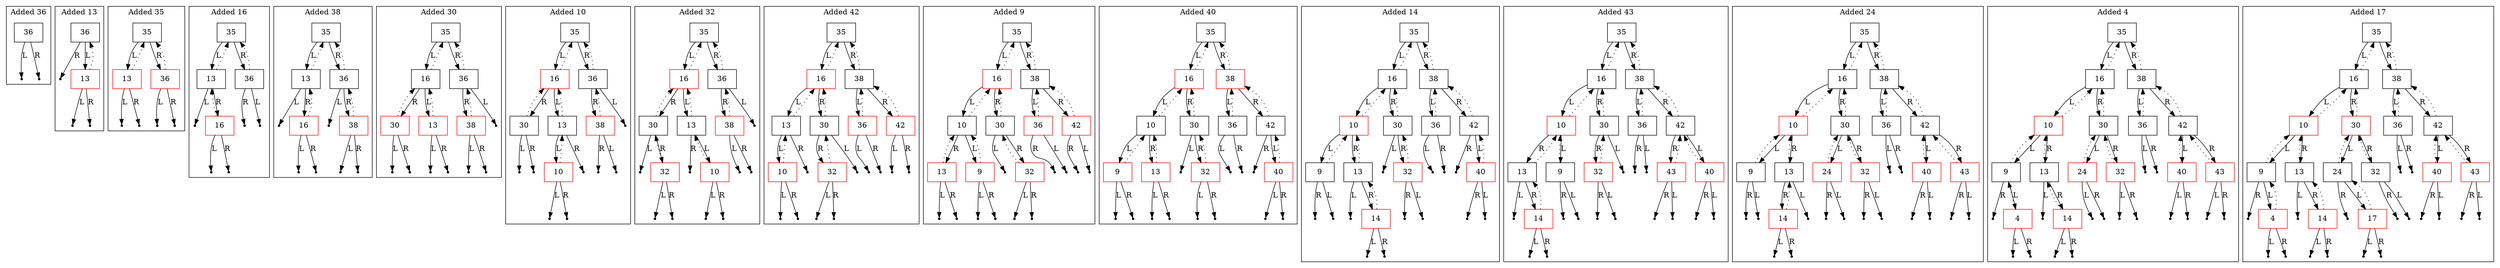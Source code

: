 digraph {
subgraph "cluster_Added 36_count_1"{
label ="Added 36";
"cluster_Added 36_count_1_data_36"[shape=record color=black label="{36}"];
"cluster_Added 36_count_1_data_36_leftNull" [label=Null shape=point color=black];
"cluster_Added 36_count_1_data_36_rightNull" [label=Null shape=point color=black];

"cluster_Added 36_count_1_data_36" -> "cluster_Added 36_count_1_data_36_leftNull"[label=L];
"cluster_Added 36_count_1_data_36" -> "cluster_Added 36_count_1_data_36_rightNull"[label=R];

}
subgraph "cluster_Added 13_count_2"{
label ="Added 13";
"cluster_Added 13_count_2_data_36"[shape=record color=black label="{36}"];
"cluster_Added 13_count_2_data_36_rightNull" [label=Null shape=point color=black];
"cluster_Added 13_count_2_data_13"[shape=record color=red label="{13}"];
"cluster_Added 13_count_2_data_13_leftNull" [label=Null shape=point color=black];
"cluster_Added 13_count_2_data_13_rightNull" [label=Null shape=point color=black];

"cluster_Added 13_count_2_data_36" -> "cluster_Added 13_count_2_data_13"[label=L];
"cluster_Added 13_count_2_data_36" -> "cluster_Added 13_count_2_data_36_rightNull"[label=R];
"cluster_Added 13_count_2_data_13" -> "cluster_Added 13_count_2_data_36"[style=dotted];
"cluster_Added 13_count_2_data_13" -> "cluster_Added 13_count_2_data_13_leftNull"[label=L];
"cluster_Added 13_count_2_data_13" -> "cluster_Added 13_count_2_data_13_rightNull"[label=R];

}
subgraph "cluster_Added 35_count_3"{
label ="Added 35";
"cluster_Added 35_count_3_data_35"[shape=record color=black label="{35}"];
"cluster_Added 35_count_3_data_13"[shape=record color=red label="{13}"];
"cluster_Added 35_count_3_data_13_leftNull" [label=Null shape=point color=black];
"cluster_Added 35_count_3_data_13_rightNull" [label=Null shape=point color=black];
"cluster_Added 35_count_3_data_36"[shape=record color=red label="{36}"];
"cluster_Added 35_count_3_data_36_leftNull" [label=Null shape=point color=black];
"cluster_Added 35_count_3_data_36_rightNull" [label=Null shape=point color=black];

"cluster_Added 35_count_3_data_35" -> "cluster_Added 35_count_3_data_13"[label=L];
"cluster_Added 35_count_3_data_35" -> "cluster_Added 35_count_3_data_36"[label=R];
"cluster_Added 35_count_3_data_13" -> "cluster_Added 35_count_3_data_35"[style=dotted];
"cluster_Added 35_count_3_data_13" -> "cluster_Added 35_count_3_data_13_leftNull"[label=L];
"cluster_Added 35_count_3_data_13" -> "cluster_Added 35_count_3_data_13_rightNull"[label=R];
"cluster_Added 35_count_3_data_36" -> "cluster_Added 35_count_3_data_35"[style=dotted];
"cluster_Added 35_count_3_data_36" -> "cluster_Added 35_count_3_data_36_leftNull"[label=L];
"cluster_Added 35_count_3_data_36" -> "cluster_Added 35_count_3_data_36_rightNull"[label=R];

}
subgraph "cluster_Added 16_count_4"{
label ="Added 16";
"cluster_Added 16_count_4_data_35"[shape=record color=black label="{35}"];
"cluster_Added 16_count_4_data_13"[shape=record color=black label="{13}"];
"cluster_Added 16_count_4_data_13_leftNull" [label=Null shape=point color=black];
"cluster_Added 16_count_4_data_16"[shape=record color=red label="{16}"];
"cluster_Added 16_count_4_data_16_leftNull" [label=Null shape=point color=black];
"cluster_Added 16_count_4_data_16_rightNull" [label=Null shape=point color=black];
"cluster_Added 16_count_4_data_36"[shape=record color=black label="{36}"];
"cluster_Added 16_count_4_data_36_leftNull" [label=Null shape=point color=black];
"cluster_Added 16_count_4_data_36_rightNull" [label=Null shape=point color=black];

"cluster_Added 16_count_4_data_35" -> "cluster_Added 16_count_4_data_13"[label=L];
"cluster_Added 16_count_4_data_35" -> "cluster_Added 16_count_4_data_36"[label=R];
"cluster_Added 16_count_4_data_13" -> "cluster_Added 16_count_4_data_35"[style=dotted];
"cluster_Added 16_count_4_data_13" -> "cluster_Added 16_count_4_data_13_leftNull"[label=L];
"cluster_Added 16_count_4_data_13" -> "cluster_Added 16_count_4_data_16"[label=R];
"cluster_Added 16_count_4_data_16" -> "cluster_Added 16_count_4_data_13"[style=dotted];
"cluster_Added 16_count_4_data_16" -> "cluster_Added 16_count_4_data_16_leftNull"[label=L];
"cluster_Added 16_count_4_data_16" -> "cluster_Added 16_count_4_data_16_rightNull"[label=R];
"cluster_Added 16_count_4_data_36" -> "cluster_Added 16_count_4_data_35"[style=dotted];
"cluster_Added 16_count_4_data_36" -> "cluster_Added 16_count_4_data_36_leftNull"[label=L];
"cluster_Added 16_count_4_data_36" -> "cluster_Added 16_count_4_data_36_rightNull"[label=R];

}
subgraph "cluster_Added 38_count_5"{
label ="Added 38";
"cluster_Added 38_count_5_data_35"[shape=record color=black label="{35}"];
"cluster_Added 38_count_5_data_13"[shape=record color=black label="{13}"];
"cluster_Added 38_count_5_data_13_leftNull" [label=Null shape=point color=black];
"cluster_Added 38_count_5_data_16"[shape=record color=red label="{16}"];
"cluster_Added 38_count_5_data_16_leftNull" [label=Null shape=point color=black];
"cluster_Added 38_count_5_data_16_rightNull" [label=Null shape=point color=black];
"cluster_Added 38_count_5_data_36"[shape=record color=black label="{36}"];
"cluster_Added 38_count_5_data_36_leftNull" [label=Null shape=point color=black];
"cluster_Added 38_count_5_data_38"[shape=record color=red label="{38}"];
"cluster_Added 38_count_5_data_38_leftNull" [label=Null shape=point color=black];
"cluster_Added 38_count_5_data_38_rightNull" [label=Null shape=point color=black];

"cluster_Added 38_count_5_data_35" -> "cluster_Added 38_count_5_data_13"[label=L];
"cluster_Added 38_count_5_data_35" -> "cluster_Added 38_count_5_data_36"[label=R];
"cluster_Added 38_count_5_data_13" -> "cluster_Added 38_count_5_data_35"[style=dotted];
"cluster_Added 38_count_5_data_13" -> "cluster_Added 38_count_5_data_13_leftNull"[label=L];
"cluster_Added 38_count_5_data_13" -> "cluster_Added 38_count_5_data_16"[label=R];
"cluster_Added 38_count_5_data_16" -> "cluster_Added 38_count_5_data_13"[style=dotted];
"cluster_Added 38_count_5_data_16" -> "cluster_Added 38_count_5_data_16_leftNull"[label=L];
"cluster_Added 38_count_5_data_16" -> "cluster_Added 38_count_5_data_16_rightNull"[label=R];
"cluster_Added 38_count_5_data_36" -> "cluster_Added 38_count_5_data_35"[style=dotted];
"cluster_Added 38_count_5_data_36" -> "cluster_Added 38_count_5_data_36_leftNull"[label=L];
"cluster_Added 38_count_5_data_36" -> "cluster_Added 38_count_5_data_38"[label=R];
"cluster_Added 38_count_5_data_38" -> "cluster_Added 38_count_5_data_36"[style=dotted];
"cluster_Added 38_count_5_data_38" -> "cluster_Added 38_count_5_data_38_leftNull"[label=L];
"cluster_Added 38_count_5_data_38" -> "cluster_Added 38_count_5_data_38_rightNull"[label=R];

}
subgraph "cluster_Added 30_count_6"{
label ="Added 30";
"cluster_Added 30_count_6_data_35"[shape=record color=black label="{35}"];
"cluster_Added 30_count_6_data_16"[shape=record color=black label="{16}"];
"cluster_Added 30_count_6_data_13"[shape=record color=red label="{13}"];
"cluster_Added 30_count_6_data_13_leftNull" [label=Null shape=point color=black];
"cluster_Added 30_count_6_data_13_rightNull" [label=Null shape=point color=black];
"cluster_Added 30_count_6_data_30"[shape=record color=red label="{30}"];
"cluster_Added 30_count_6_data_30_leftNull" [label=Null shape=point color=black];
"cluster_Added 30_count_6_data_30_rightNull" [label=Null shape=point color=black];
"cluster_Added 30_count_6_data_36"[shape=record color=black label="{36}"];
"cluster_Added 30_count_6_data_36_leftNull" [label=Null shape=point color=black];
"cluster_Added 30_count_6_data_38"[shape=record color=red label="{38}"];
"cluster_Added 30_count_6_data_38_leftNull" [label=Null shape=point color=black];
"cluster_Added 30_count_6_data_38_rightNull" [label=Null shape=point color=black];

"cluster_Added 30_count_6_data_35" -> "cluster_Added 30_count_6_data_16"[label=L];
"cluster_Added 30_count_6_data_35" -> "cluster_Added 30_count_6_data_36"[label=R];
"cluster_Added 30_count_6_data_16" -> "cluster_Added 30_count_6_data_35"[style=dotted];
"cluster_Added 30_count_6_data_16" -> "cluster_Added 30_count_6_data_13"[label=L];
"cluster_Added 30_count_6_data_16" -> "cluster_Added 30_count_6_data_30"[label=R];
"cluster_Added 30_count_6_data_13" -> "cluster_Added 30_count_6_data_16"[style=dotted];
"cluster_Added 30_count_6_data_13" -> "cluster_Added 30_count_6_data_13_leftNull"[label=L];
"cluster_Added 30_count_6_data_13" -> "cluster_Added 30_count_6_data_13_rightNull"[label=R];
"cluster_Added 30_count_6_data_30" -> "cluster_Added 30_count_6_data_16"[style=dotted];
"cluster_Added 30_count_6_data_30" -> "cluster_Added 30_count_6_data_30_leftNull"[label=L];
"cluster_Added 30_count_6_data_30" -> "cluster_Added 30_count_6_data_30_rightNull"[label=R];
"cluster_Added 30_count_6_data_36" -> "cluster_Added 30_count_6_data_35"[style=dotted];
"cluster_Added 30_count_6_data_36" -> "cluster_Added 30_count_6_data_36_leftNull"[label=L];
"cluster_Added 30_count_6_data_36" -> "cluster_Added 30_count_6_data_38"[label=R];
"cluster_Added 30_count_6_data_38" -> "cluster_Added 30_count_6_data_36"[style=dotted];
"cluster_Added 30_count_6_data_38" -> "cluster_Added 30_count_6_data_38_leftNull"[label=L];
"cluster_Added 30_count_6_data_38" -> "cluster_Added 30_count_6_data_38_rightNull"[label=R];

}
subgraph "cluster_Added 10_count_7"{
label ="Added 10";
"cluster_Added 10_count_7_data_35"[shape=record color=black label="{35}"];
"cluster_Added 10_count_7_data_16"[shape=record color=red label="{16}"];
"cluster_Added 10_count_7_data_13"[shape=record color=black label="{13}"];
"cluster_Added 10_count_7_data_13_rightNull" [label=Null shape=point color=black];
"cluster_Added 10_count_7_data_10"[shape=record color=red label="{10}"];
"cluster_Added 10_count_7_data_10_leftNull" [label=Null shape=point color=black];
"cluster_Added 10_count_7_data_10_rightNull" [label=Null shape=point color=black];
"cluster_Added 10_count_7_data_30"[shape=record color=black label="{30}"];
"cluster_Added 10_count_7_data_30_leftNull" [label=Null shape=point color=black];
"cluster_Added 10_count_7_data_30_rightNull" [label=Null shape=point color=black];
"cluster_Added 10_count_7_data_36"[shape=record color=black label="{36}"];
"cluster_Added 10_count_7_data_36_leftNull" [label=Null shape=point color=black];
"cluster_Added 10_count_7_data_38"[shape=record color=red label="{38}"];
"cluster_Added 10_count_7_data_38_leftNull" [label=Null shape=point color=black];
"cluster_Added 10_count_7_data_38_rightNull" [label=Null shape=point color=black];

"cluster_Added 10_count_7_data_35" -> "cluster_Added 10_count_7_data_16"[label=L];
"cluster_Added 10_count_7_data_35" -> "cluster_Added 10_count_7_data_36"[label=R];
"cluster_Added 10_count_7_data_16" -> "cluster_Added 10_count_7_data_35"[style=dotted];
"cluster_Added 10_count_7_data_16" -> "cluster_Added 10_count_7_data_13"[label=L];
"cluster_Added 10_count_7_data_16" -> "cluster_Added 10_count_7_data_30"[label=R];
"cluster_Added 10_count_7_data_13" -> "cluster_Added 10_count_7_data_16"[style=dotted];
"cluster_Added 10_count_7_data_13" -> "cluster_Added 10_count_7_data_10"[label=L];
"cluster_Added 10_count_7_data_13" -> "cluster_Added 10_count_7_data_13_rightNull"[label=R];
"cluster_Added 10_count_7_data_10" -> "cluster_Added 10_count_7_data_13"[style=dotted];
"cluster_Added 10_count_7_data_10" -> "cluster_Added 10_count_7_data_10_leftNull"[label=L];
"cluster_Added 10_count_7_data_10" -> "cluster_Added 10_count_7_data_10_rightNull"[label=R];
"cluster_Added 10_count_7_data_30" -> "cluster_Added 10_count_7_data_16"[style=dotted];
"cluster_Added 10_count_7_data_30" -> "cluster_Added 10_count_7_data_30_leftNull"[label=L];
"cluster_Added 10_count_7_data_30" -> "cluster_Added 10_count_7_data_30_rightNull"[label=R];
"cluster_Added 10_count_7_data_36" -> "cluster_Added 10_count_7_data_35"[style=dotted];
"cluster_Added 10_count_7_data_36" -> "cluster_Added 10_count_7_data_36_leftNull"[label=L];
"cluster_Added 10_count_7_data_36" -> "cluster_Added 10_count_7_data_38"[label=R];
"cluster_Added 10_count_7_data_38" -> "cluster_Added 10_count_7_data_36"[style=dotted];
"cluster_Added 10_count_7_data_38" -> "cluster_Added 10_count_7_data_38_leftNull"[label=L];
"cluster_Added 10_count_7_data_38" -> "cluster_Added 10_count_7_data_38_rightNull"[label=R];

}
subgraph "cluster_Added 32_count_8"{
label ="Added 32";
"cluster_Added 32_count_8_data_35"[shape=record color=black label="{35}"];
"cluster_Added 32_count_8_data_16"[shape=record color=red label="{16}"];
"cluster_Added 32_count_8_data_13"[shape=record color=black label="{13}"];
"cluster_Added 32_count_8_data_13_rightNull" [label=Null shape=point color=black];
"cluster_Added 32_count_8_data_10"[shape=record color=red label="{10}"];
"cluster_Added 32_count_8_data_10_leftNull" [label=Null shape=point color=black];
"cluster_Added 32_count_8_data_10_rightNull" [label=Null shape=point color=black];
"cluster_Added 32_count_8_data_30"[shape=record color=black label="{30}"];
"cluster_Added 32_count_8_data_30_leftNull" [label=Null shape=point color=black];
"cluster_Added 32_count_8_data_32"[shape=record color=red label="{32}"];
"cluster_Added 32_count_8_data_32_leftNull" [label=Null shape=point color=black];
"cluster_Added 32_count_8_data_32_rightNull" [label=Null shape=point color=black];
"cluster_Added 32_count_8_data_36"[shape=record color=black label="{36}"];
"cluster_Added 32_count_8_data_36_leftNull" [label=Null shape=point color=black];
"cluster_Added 32_count_8_data_38"[shape=record color=red label="{38}"];
"cluster_Added 32_count_8_data_38_leftNull" [label=Null shape=point color=black];
"cluster_Added 32_count_8_data_38_rightNull" [label=Null shape=point color=black];

"cluster_Added 32_count_8_data_35" -> "cluster_Added 32_count_8_data_16"[label=L];
"cluster_Added 32_count_8_data_35" -> "cluster_Added 32_count_8_data_36"[label=R];
"cluster_Added 32_count_8_data_16" -> "cluster_Added 32_count_8_data_35"[style=dotted];
"cluster_Added 32_count_8_data_16" -> "cluster_Added 32_count_8_data_13"[label=L];
"cluster_Added 32_count_8_data_16" -> "cluster_Added 32_count_8_data_30"[label=R];
"cluster_Added 32_count_8_data_13" -> "cluster_Added 32_count_8_data_16"[style=dotted];
"cluster_Added 32_count_8_data_13" -> "cluster_Added 32_count_8_data_10"[label=L];
"cluster_Added 32_count_8_data_13" -> "cluster_Added 32_count_8_data_13_rightNull"[label=R];
"cluster_Added 32_count_8_data_10" -> "cluster_Added 32_count_8_data_13"[style=dotted];
"cluster_Added 32_count_8_data_10" -> "cluster_Added 32_count_8_data_10_leftNull"[label=L];
"cluster_Added 32_count_8_data_10" -> "cluster_Added 32_count_8_data_10_rightNull"[label=R];
"cluster_Added 32_count_8_data_30" -> "cluster_Added 32_count_8_data_16"[style=dotted];
"cluster_Added 32_count_8_data_30" -> "cluster_Added 32_count_8_data_30_leftNull"[label=L];
"cluster_Added 32_count_8_data_30" -> "cluster_Added 32_count_8_data_32"[label=R];
"cluster_Added 32_count_8_data_32" -> "cluster_Added 32_count_8_data_30"[style=dotted];
"cluster_Added 32_count_8_data_32" -> "cluster_Added 32_count_8_data_32_leftNull"[label=L];
"cluster_Added 32_count_8_data_32" -> "cluster_Added 32_count_8_data_32_rightNull"[label=R];
"cluster_Added 32_count_8_data_36" -> "cluster_Added 32_count_8_data_35"[style=dotted];
"cluster_Added 32_count_8_data_36" -> "cluster_Added 32_count_8_data_36_leftNull"[label=L];
"cluster_Added 32_count_8_data_36" -> "cluster_Added 32_count_8_data_38"[label=R];
"cluster_Added 32_count_8_data_38" -> "cluster_Added 32_count_8_data_36"[style=dotted];
"cluster_Added 32_count_8_data_38" -> "cluster_Added 32_count_8_data_38_leftNull"[label=L];
"cluster_Added 32_count_8_data_38" -> "cluster_Added 32_count_8_data_38_rightNull"[label=R];

}
subgraph "cluster_Added 42_count_9"{
label ="Added 42";
"cluster_Added 42_count_9_data_35"[shape=record color=black label="{35}"];
"cluster_Added 42_count_9_data_16"[shape=record color=red label="{16}"];
"cluster_Added 42_count_9_data_13"[shape=record color=black label="{13}"];
"cluster_Added 42_count_9_data_13_rightNull" [label=Null shape=point color=black];
"cluster_Added 42_count_9_data_10"[shape=record color=red label="{10}"];
"cluster_Added 42_count_9_data_10_leftNull" [label=Null shape=point color=black];
"cluster_Added 42_count_9_data_10_rightNull" [label=Null shape=point color=black];
"cluster_Added 42_count_9_data_30"[shape=record color=black label="{30}"];
"cluster_Added 42_count_9_data_30_leftNull" [label=Null shape=point color=black];
"cluster_Added 42_count_9_data_32"[shape=record color=red label="{32}"];
"cluster_Added 42_count_9_data_32_leftNull" [label=Null shape=point color=black];
"cluster_Added 42_count_9_data_32_rightNull" [label=Null shape=point color=black];
"cluster_Added 42_count_9_data_38"[shape=record color=black label="{38}"];
"cluster_Added 42_count_9_data_36"[shape=record color=red label="{36}"];
"cluster_Added 42_count_9_data_36_leftNull" [label=Null shape=point color=black];
"cluster_Added 42_count_9_data_36_rightNull" [label=Null shape=point color=black];
"cluster_Added 42_count_9_data_42"[shape=record color=red label="{42}"];
"cluster_Added 42_count_9_data_42_leftNull" [label=Null shape=point color=black];
"cluster_Added 42_count_9_data_42_rightNull" [label=Null shape=point color=black];

"cluster_Added 42_count_9_data_35" -> "cluster_Added 42_count_9_data_16"[label=L];
"cluster_Added 42_count_9_data_35" -> "cluster_Added 42_count_9_data_38"[label=R];
"cluster_Added 42_count_9_data_16" -> "cluster_Added 42_count_9_data_35"[style=dotted];
"cluster_Added 42_count_9_data_16" -> "cluster_Added 42_count_9_data_13"[label=L];
"cluster_Added 42_count_9_data_16" -> "cluster_Added 42_count_9_data_30"[label=R];
"cluster_Added 42_count_9_data_13" -> "cluster_Added 42_count_9_data_16"[style=dotted];
"cluster_Added 42_count_9_data_13" -> "cluster_Added 42_count_9_data_10"[label=L];
"cluster_Added 42_count_9_data_13" -> "cluster_Added 42_count_9_data_13_rightNull"[label=R];
"cluster_Added 42_count_9_data_10" -> "cluster_Added 42_count_9_data_13"[style=dotted];
"cluster_Added 42_count_9_data_10" -> "cluster_Added 42_count_9_data_10_leftNull"[label=L];
"cluster_Added 42_count_9_data_10" -> "cluster_Added 42_count_9_data_10_rightNull"[label=R];
"cluster_Added 42_count_9_data_30" -> "cluster_Added 42_count_9_data_16"[style=dotted];
"cluster_Added 42_count_9_data_30" -> "cluster_Added 42_count_9_data_30_leftNull"[label=L];
"cluster_Added 42_count_9_data_30" -> "cluster_Added 42_count_9_data_32"[label=R];
"cluster_Added 42_count_9_data_32" -> "cluster_Added 42_count_9_data_30"[style=dotted];
"cluster_Added 42_count_9_data_32" -> "cluster_Added 42_count_9_data_32_leftNull"[label=L];
"cluster_Added 42_count_9_data_32" -> "cluster_Added 42_count_9_data_32_rightNull"[label=R];
"cluster_Added 42_count_9_data_38" -> "cluster_Added 42_count_9_data_35"[style=dotted];
"cluster_Added 42_count_9_data_38" -> "cluster_Added 42_count_9_data_36"[label=L];
"cluster_Added 42_count_9_data_38" -> "cluster_Added 42_count_9_data_42"[label=R];
"cluster_Added 42_count_9_data_36" -> "cluster_Added 42_count_9_data_38"[style=dotted];
"cluster_Added 42_count_9_data_36" -> "cluster_Added 42_count_9_data_36_leftNull"[label=L];
"cluster_Added 42_count_9_data_36" -> "cluster_Added 42_count_9_data_36_rightNull"[label=R];
"cluster_Added 42_count_9_data_42" -> "cluster_Added 42_count_9_data_38"[style=dotted];
"cluster_Added 42_count_9_data_42" -> "cluster_Added 42_count_9_data_42_leftNull"[label=L];
"cluster_Added 42_count_9_data_42" -> "cluster_Added 42_count_9_data_42_rightNull"[label=R];

}
subgraph "cluster_Added 9_count_10"{
label ="Added 9";
"cluster_Added 9_count_10_data_35"[shape=record color=black label="{35}"];
"cluster_Added 9_count_10_data_16"[shape=record color=red label="{16}"];
"cluster_Added 9_count_10_data_10"[shape=record color=black label="{10}"];
"cluster_Added 9_count_10_data_9"[shape=record color=red label="{9}"];
"cluster_Added 9_count_10_data_9_leftNull" [label=Null shape=point color=black];
"cluster_Added 9_count_10_data_9_rightNull" [label=Null shape=point color=black];
"cluster_Added 9_count_10_data_13"[shape=record color=red label="{13}"];
"cluster_Added 9_count_10_data_13_leftNull" [label=Null shape=point color=black];
"cluster_Added 9_count_10_data_13_rightNull" [label=Null shape=point color=black];
"cluster_Added 9_count_10_data_30"[shape=record color=black label="{30}"];
"cluster_Added 9_count_10_data_30_leftNull" [label=Null shape=point color=black];
"cluster_Added 9_count_10_data_32"[shape=record color=red label="{32}"];
"cluster_Added 9_count_10_data_32_leftNull" [label=Null shape=point color=black];
"cluster_Added 9_count_10_data_32_rightNull" [label=Null shape=point color=black];
"cluster_Added 9_count_10_data_38"[shape=record color=black label="{38}"];
"cluster_Added 9_count_10_data_36"[shape=record color=red label="{36}"];
"cluster_Added 9_count_10_data_36_leftNull" [label=Null shape=point color=black];
"cluster_Added 9_count_10_data_36_rightNull" [label=Null shape=point color=black];
"cluster_Added 9_count_10_data_42"[shape=record color=red label="{42}"];
"cluster_Added 9_count_10_data_42_leftNull" [label=Null shape=point color=black];
"cluster_Added 9_count_10_data_42_rightNull" [label=Null shape=point color=black];

"cluster_Added 9_count_10_data_35" -> "cluster_Added 9_count_10_data_16"[label=L];
"cluster_Added 9_count_10_data_35" -> "cluster_Added 9_count_10_data_38"[label=R];
"cluster_Added 9_count_10_data_16" -> "cluster_Added 9_count_10_data_35"[style=dotted];
"cluster_Added 9_count_10_data_16" -> "cluster_Added 9_count_10_data_10"[label=L];
"cluster_Added 9_count_10_data_16" -> "cluster_Added 9_count_10_data_30"[label=R];
"cluster_Added 9_count_10_data_10" -> "cluster_Added 9_count_10_data_16"[style=dotted];
"cluster_Added 9_count_10_data_10" -> "cluster_Added 9_count_10_data_9"[label=L];
"cluster_Added 9_count_10_data_10" -> "cluster_Added 9_count_10_data_13"[label=R];
"cluster_Added 9_count_10_data_9" -> "cluster_Added 9_count_10_data_10"[style=dotted];
"cluster_Added 9_count_10_data_9" -> "cluster_Added 9_count_10_data_9_leftNull"[label=L];
"cluster_Added 9_count_10_data_9" -> "cluster_Added 9_count_10_data_9_rightNull"[label=R];
"cluster_Added 9_count_10_data_13" -> "cluster_Added 9_count_10_data_10"[style=dotted];
"cluster_Added 9_count_10_data_13" -> "cluster_Added 9_count_10_data_13_leftNull"[label=L];
"cluster_Added 9_count_10_data_13" -> "cluster_Added 9_count_10_data_13_rightNull"[label=R];
"cluster_Added 9_count_10_data_30" -> "cluster_Added 9_count_10_data_16"[style=dotted];
"cluster_Added 9_count_10_data_30" -> "cluster_Added 9_count_10_data_30_leftNull"[label=L];
"cluster_Added 9_count_10_data_30" -> "cluster_Added 9_count_10_data_32"[label=R];
"cluster_Added 9_count_10_data_32" -> "cluster_Added 9_count_10_data_30"[style=dotted];
"cluster_Added 9_count_10_data_32" -> "cluster_Added 9_count_10_data_32_leftNull"[label=L];
"cluster_Added 9_count_10_data_32" -> "cluster_Added 9_count_10_data_32_rightNull"[label=R];
"cluster_Added 9_count_10_data_38" -> "cluster_Added 9_count_10_data_35"[style=dotted];
"cluster_Added 9_count_10_data_38" -> "cluster_Added 9_count_10_data_36"[label=L];
"cluster_Added 9_count_10_data_38" -> "cluster_Added 9_count_10_data_42"[label=R];
"cluster_Added 9_count_10_data_36" -> "cluster_Added 9_count_10_data_38"[style=dotted];
"cluster_Added 9_count_10_data_36" -> "cluster_Added 9_count_10_data_36_leftNull"[label=L];
"cluster_Added 9_count_10_data_36" -> "cluster_Added 9_count_10_data_36_rightNull"[label=R];
"cluster_Added 9_count_10_data_42" -> "cluster_Added 9_count_10_data_38"[style=dotted];
"cluster_Added 9_count_10_data_42" -> "cluster_Added 9_count_10_data_42_leftNull"[label=L];
"cluster_Added 9_count_10_data_42" -> "cluster_Added 9_count_10_data_42_rightNull"[label=R];

}
subgraph "cluster_Added 40_count_11"{
label ="Added 40";
"cluster_Added 40_count_11_data_35"[shape=record color=black label="{35}"];
"cluster_Added 40_count_11_data_16"[shape=record color=red label="{16}"];
"cluster_Added 40_count_11_data_10"[shape=record color=black label="{10}"];
"cluster_Added 40_count_11_data_9"[shape=record color=red label="{9}"];
"cluster_Added 40_count_11_data_9_leftNull" [label=Null shape=point color=black];
"cluster_Added 40_count_11_data_9_rightNull" [label=Null shape=point color=black];
"cluster_Added 40_count_11_data_13"[shape=record color=red label="{13}"];
"cluster_Added 40_count_11_data_13_leftNull" [label=Null shape=point color=black];
"cluster_Added 40_count_11_data_13_rightNull" [label=Null shape=point color=black];
"cluster_Added 40_count_11_data_30"[shape=record color=black label="{30}"];
"cluster_Added 40_count_11_data_30_leftNull" [label=Null shape=point color=black];
"cluster_Added 40_count_11_data_32"[shape=record color=red label="{32}"];
"cluster_Added 40_count_11_data_32_leftNull" [label=Null shape=point color=black];
"cluster_Added 40_count_11_data_32_rightNull" [label=Null shape=point color=black];
"cluster_Added 40_count_11_data_38"[shape=record color=red label="{38}"];
"cluster_Added 40_count_11_data_36"[shape=record color=black label="{36}"];
"cluster_Added 40_count_11_data_36_leftNull" [label=Null shape=point color=black];
"cluster_Added 40_count_11_data_36_rightNull" [label=Null shape=point color=black];
"cluster_Added 40_count_11_data_42"[shape=record color=black label="{42}"];
"cluster_Added 40_count_11_data_42_rightNull" [label=Null shape=point color=black];
"cluster_Added 40_count_11_data_40"[shape=record color=red label="{40}"];
"cluster_Added 40_count_11_data_40_leftNull" [label=Null shape=point color=black];
"cluster_Added 40_count_11_data_40_rightNull" [label=Null shape=point color=black];

"cluster_Added 40_count_11_data_35" -> "cluster_Added 40_count_11_data_16"[label=L];
"cluster_Added 40_count_11_data_35" -> "cluster_Added 40_count_11_data_38"[label=R];
"cluster_Added 40_count_11_data_16" -> "cluster_Added 40_count_11_data_35"[style=dotted];
"cluster_Added 40_count_11_data_16" -> "cluster_Added 40_count_11_data_10"[label=L];
"cluster_Added 40_count_11_data_16" -> "cluster_Added 40_count_11_data_30"[label=R];
"cluster_Added 40_count_11_data_10" -> "cluster_Added 40_count_11_data_16"[style=dotted];
"cluster_Added 40_count_11_data_10" -> "cluster_Added 40_count_11_data_9"[label=L];
"cluster_Added 40_count_11_data_10" -> "cluster_Added 40_count_11_data_13"[label=R];
"cluster_Added 40_count_11_data_9" -> "cluster_Added 40_count_11_data_10"[style=dotted];
"cluster_Added 40_count_11_data_9" -> "cluster_Added 40_count_11_data_9_leftNull"[label=L];
"cluster_Added 40_count_11_data_9" -> "cluster_Added 40_count_11_data_9_rightNull"[label=R];
"cluster_Added 40_count_11_data_13" -> "cluster_Added 40_count_11_data_10"[style=dotted];
"cluster_Added 40_count_11_data_13" -> "cluster_Added 40_count_11_data_13_leftNull"[label=L];
"cluster_Added 40_count_11_data_13" -> "cluster_Added 40_count_11_data_13_rightNull"[label=R];
"cluster_Added 40_count_11_data_30" -> "cluster_Added 40_count_11_data_16"[style=dotted];
"cluster_Added 40_count_11_data_30" -> "cluster_Added 40_count_11_data_30_leftNull"[label=L];
"cluster_Added 40_count_11_data_30" -> "cluster_Added 40_count_11_data_32"[label=R];
"cluster_Added 40_count_11_data_32" -> "cluster_Added 40_count_11_data_30"[style=dotted];
"cluster_Added 40_count_11_data_32" -> "cluster_Added 40_count_11_data_32_leftNull"[label=L];
"cluster_Added 40_count_11_data_32" -> "cluster_Added 40_count_11_data_32_rightNull"[label=R];
"cluster_Added 40_count_11_data_38" -> "cluster_Added 40_count_11_data_35"[style=dotted];
"cluster_Added 40_count_11_data_38" -> "cluster_Added 40_count_11_data_36"[label=L];
"cluster_Added 40_count_11_data_38" -> "cluster_Added 40_count_11_data_42"[label=R];
"cluster_Added 40_count_11_data_36" -> "cluster_Added 40_count_11_data_38"[style=dotted];
"cluster_Added 40_count_11_data_36" -> "cluster_Added 40_count_11_data_36_leftNull"[label=L];
"cluster_Added 40_count_11_data_36" -> "cluster_Added 40_count_11_data_36_rightNull"[label=R];
"cluster_Added 40_count_11_data_42" -> "cluster_Added 40_count_11_data_38"[style=dotted];
"cluster_Added 40_count_11_data_42" -> "cluster_Added 40_count_11_data_40"[label=L];
"cluster_Added 40_count_11_data_42" -> "cluster_Added 40_count_11_data_42_rightNull"[label=R];
"cluster_Added 40_count_11_data_40" -> "cluster_Added 40_count_11_data_42"[style=dotted];
"cluster_Added 40_count_11_data_40" -> "cluster_Added 40_count_11_data_40_leftNull"[label=L];
"cluster_Added 40_count_11_data_40" -> "cluster_Added 40_count_11_data_40_rightNull"[label=R];

}
subgraph "cluster_Added 14_count_12"{
label ="Added 14";
"cluster_Added 14_count_12_data_35"[shape=record color=black label="{35}"];
"cluster_Added 14_count_12_data_16"[shape=record color=black label="{16}"];
"cluster_Added 14_count_12_data_10"[shape=record color=red label="{10}"];
"cluster_Added 14_count_12_data_9"[shape=record color=black label="{9}"];
"cluster_Added 14_count_12_data_9_leftNull" [label=Null shape=point color=black];
"cluster_Added 14_count_12_data_9_rightNull" [label=Null shape=point color=black];
"cluster_Added 14_count_12_data_13"[shape=record color=black label="{13}"];
"cluster_Added 14_count_12_data_13_leftNull" [label=Null shape=point color=black];
"cluster_Added 14_count_12_data_14"[shape=record color=red label="{14}"];
"cluster_Added 14_count_12_data_14_leftNull" [label=Null shape=point color=black];
"cluster_Added 14_count_12_data_14_rightNull" [label=Null shape=point color=black];
"cluster_Added 14_count_12_data_30"[shape=record color=black label="{30}"];
"cluster_Added 14_count_12_data_30_leftNull" [label=Null shape=point color=black];
"cluster_Added 14_count_12_data_32"[shape=record color=red label="{32}"];
"cluster_Added 14_count_12_data_32_leftNull" [label=Null shape=point color=black];
"cluster_Added 14_count_12_data_32_rightNull" [label=Null shape=point color=black];
"cluster_Added 14_count_12_data_38"[shape=record color=black label="{38}"];
"cluster_Added 14_count_12_data_36"[shape=record color=black label="{36}"];
"cluster_Added 14_count_12_data_36_leftNull" [label=Null shape=point color=black];
"cluster_Added 14_count_12_data_36_rightNull" [label=Null shape=point color=black];
"cluster_Added 14_count_12_data_42"[shape=record color=black label="{42}"];
"cluster_Added 14_count_12_data_42_rightNull" [label=Null shape=point color=black];
"cluster_Added 14_count_12_data_40"[shape=record color=red label="{40}"];
"cluster_Added 14_count_12_data_40_leftNull" [label=Null shape=point color=black];
"cluster_Added 14_count_12_data_40_rightNull" [label=Null shape=point color=black];

"cluster_Added 14_count_12_data_35" -> "cluster_Added 14_count_12_data_16"[label=L];
"cluster_Added 14_count_12_data_35" -> "cluster_Added 14_count_12_data_38"[label=R];
"cluster_Added 14_count_12_data_16" -> "cluster_Added 14_count_12_data_35"[style=dotted];
"cluster_Added 14_count_12_data_16" -> "cluster_Added 14_count_12_data_10"[label=L];
"cluster_Added 14_count_12_data_16" -> "cluster_Added 14_count_12_data_30"[label=R];
"cluster_Added 14_count_12_data_10" -> "cluster_Added 14_count_12_data_16"[style=dotted];
"cluster_Added 14_count_12_data_10" -> "cluster_Added 14_count_12_data_9"[label=L];
"cluster_Added 14_count_12_data_10" -> "cluster_Added 14_count_12_data_13"[label=R];
"cluster_Added 14_count_12_data_9" -> "cluster_Added 14_count_12_data_10"[style=dotted];
"cluster_Added 14_count_12_data_9" -> "cluster_Added 14_count_12_data_9_leftNull"[label=L];
"cluster_Added 14_count_12_data_9" -> "cluster_Added 14_count_12_data_9_rightNull"[label=R];
"cluster_Added 14_count_12_data_13" -> "cluster_Added 14_count_12_data_10"[style=dotted];
"cluster_Added 14_count_12_data_13" -> "cluster_Added 14_count_12_data_13_leftNull"[label=L];
"cluster_Added 14_count_12_data_13" -> "cluster_Added 14_count_12_data_14"[label=R];
"cluster_Added 14_count_12_data_14" -> "cluster_Added 14_count_12_data_13"[style=dotted];
"cluster_Added 14_count_12_data_14" -> "cluster_Added 14_count_12_data_14_leftNull"[label=L];
"cluster_Added 14_count_12_data_14" -> "cluster_Added 14_count_12_data_14_rightNull"[label=R];
"cluster_Added 14_count_12_data_30" -> "cluster_Added 14_count_12_data_16"[style=dotted];
"cluster_Added 14_count_12_data_30" -> "cluster_Added 14_count_12_data_30_leftNull"[label=L];
"cluster_Added 14_count_12_data_30" -> "cluster_Added 14_count_12_data_32"[label=R];
"cluster_Added 14_count_12_data_32" -> "cluster_Added 14_count_12_data_30"[style=dotted];
"cluster_Added 14_count_12_data_32" -> "cluster_Added 14_count_12_data_32_leftNull"[label=L];
"cluster_Added 14_count_12_data_32" -> "cluster_Added 14_count_12_data_32_rightNull"[label=R];
"cluster_Added 14_count_12_data_38" -> "cluster_Added 14_count_12_data_35"[style=dotted];
"cluster_Added 14_count_12_data_38" -> "cluster_Added 14_count_12_data_36"[label=L];
"cluster_Added 14_count_12_data_38" -> "cluster_Added 14_count_12_data_42"[label=R];
"cluster_Added 14_count_12_data_36" -> "cluster_Added 14_count_12_data_38"[style=dotted];
"cluster_Added 14_count_12_data_36" -> "cluster_Added 14_count_12_data_36_leftNull"[label=L];
"cluster_Added 14_count_12_data_36" -> "cluster_Added 14_count_12_data_36_rightNull"[label=R];
"cluster_Added 14_count_12_data_42" -> "cluster_Added 14_count_12_data_38"[style=dotted];
"cluster_Added 14_count_12_data_42" -> "cluster_Added 14_count_12_data_40"[label=L];
"cluster_Added 14_count_12_data_42" -> "cluster_Added 14_count_12_data_42_rightNull"[label=R];
"cluster_Added 14_count_12_data_40" -> "cluster_Added 14_count_12_data_42"[style=dotted];
"cluster_Added 14_count_12_data_40" -> "cluster_Added 14_count_12_data_40_leftNull"[label=L];
"cluster_Added 14_count_12_data_40" -> "cluster_Added 14_count_12_data_40_rightNull"[label=R];

}
subgraph "cluster_Added 43_count_13"{
label ="Added 43";
"cluster_Added 43_count_13_data_35"[shape=record color=black label="{35}"];
"cluster_Added 43_count_13_data_16"[shape=record color=black label="{16}"];
"cluster_Added 43_count_13_data_10"[shape=record color=red label="{10}"];
"cluster_Added 43_count_13_data_9"[shape=record color=black label="{9}"];
"cluster_Added 43_count_13_data_9_leftNull" [label=Null shape=point color=black];
"cluster_Added 43_count_13_data_9_rightNull" [label=Null shape=point color=black];
"cluster_Added 43_count_13_data_13"[shape=record color=black label="{13}"];
"cluster_Added 43_count_13_data_13_leftNull" [label=Null shape=point color=black];
"cluster_Added 43_count_13_data_14"[shape=record color=red label="{14}"];
"cluster_Added 43_count_13_data_14_leftNull" [label=Null shape=point color=black];
"cluster_Added 43_count_13_data_14_rightNull" [label=Null shape=point color=black];
"cluster_Added 43_count_13_data_30"[shape=record color=black label="{30}"];
"cluster_Added 43_count_13_data_30_leftNull" [label=Null shape=point color=black];
"cluster_Added 43_count_13_data_32"[shape=record color=red label="{32}"];
"cluster_Added 43_count_13_data_32_leftNull" [label=Null shape=point color=black];
"cluster_Added 43_count_13_data_32_rightNull" [label=Null shape=point color=black];
"cluster_Added 43_count_13_data_38"[shape=record color=black label="{38}"];
"cluster_Added 43_count_13_data_36"[shape=record color=black label="{36}"];
"cluster_Added 43_count_13_data_36_leftNull" [label=Null shape=point color=black];
"cluster_Added 43_count_13_data_36_rightNull" [label=Null shape=point color=black];
"cluster_Added 43_count_13_data_42"[shape=record color=black label="{42}"];
"cluster_Added 43_count_13_data_40"[shape=record color=red label="{40}"];
"cluster_Added 43_count_13_data_40_leftNull" [label=Null shape=point color=black];
"cluster_Added 43_count_13_data_40_rightNull" [label=Null shape=point color=black];
"cluster_Added 43_count_13_data_43"[shape=record color=red label="{43}"];
"cluster_Added 43_count_13_data_43_leftNull" [label=Null shape=point color=black];
"cluster_Added 43_count_13_data_43_rightNull" [label=Null shape=point color=black];

"cluster_Added 43_count_13_data_35" -> "cluster_Added 43_count_13_data_16"[label=L];
"cluster_Added 43_count_13_data_35" -> "cluster_Added 43_count_13_data_38"[label=R];
"cluster_Added 43_count_13_data_16" -> "cluster_Added 43_count_13_data_35"[style=dotted];
"cluster_Added 43_count_13_data_16" -> "cluster_Added 43_count_13_data_10"[label=L];
"cluster_Added 43_count_13_data_16" -> "cluster_Added 43_count_13_data_30"[label=R];
"cluster_Added 43_count_13_data_10" -> "cluster_Added 43_count_13_data_16"[style=dotted];
"cluster_Added 43_count_13_data_10" -> "cluster_Added 43_count_13_data_9"[label=L];
"cluster_Added 43_count_13_data_10" -> "cluster_Added 43_count_13_data_13"[label=R];
"cluster_Added 43_count_13_data_9" -> "cluster_Added 43_count_13_data_10"[style=dotted];
"cluster_Added 43_count_13_data_9" -> "cluster_Added 43_count_13_data_9_leftNull"[label=L];
"cluster_Added 43_count_13_data_9" -> "cluster_Added 43_count_13_data_9_rightNull"[label=R];
"cluster_Added 43_count_13_data_13" -> "cluster_Added 43_count_13_data_10"[style=dotted];
"cluster_Added 43_count_13_data_13" -> "cluster_Added 43_count_13_data_13_leftNull"[label=L];
"cluster_Added 43_count_13_data_13" -> "cluster_Added 43_count_13_data_14"[label=R];
"cluster_Added 43_count_13_data_14" -> "cluster_Added 43_count_13_data_13"[style=dotted];
"cluster_Added 43_count_13_data_14" -> "cluster_Added 43_count_13_data_14_leftNull"[label=L];
"cluster_Added 43_count_13_data_14" -> "cluster_Added 43_count_13_data_14_rightNull"[label=R];
"cluster_Added 43_count_13_data_30" -> "cluster_Added 43_count_13_data_16"[style=dotted];
"cluster_Added 43_count_13_data_30" -> "cluster_Added 43_count_13_data_30_leftNull"[label=L];
"cluster_Added 43_count_13_data_30" -> "cluster_Added 43_count_13_data_32"[label=R];
"cluster_Added 43_count_13_data_32" -> "cluster_Added 43_count_13_data_30"[style=dotted];
"cluster_Added 43_count_13_data_32" -> "cluster_Added 43_count_13_data_32_leftNull"[label=L];
"cluster_Added 43_count_13_data_32" -> "cluster_Added 43_count_13_data_32_rightNull"[label=R];
"cluster_Added 43_count_13_data_38" -> "cluster_Added 43_count_13_data_35"[style=dotted];
"cluster_Added 43_count_13_data_38" -> "cluster_Added 43_count_13_data_36"[label=L];
"cluster_Added 43_count_13_data_38" -> "cluster_Added 43_count_13_data_42"[label=R];
"cluster_Added 43_count_13_data_36" -> "cluster_Added 43_count_13_data_38"[style=dotted];
"cluster_Added 43_count_13_data_36" -> "cluster_Added 43_count_13_data_36_leftNull"[label=L];
"cluster_Added 43_count_13_data_36" -> "cluster_Added 43_count_13_data_36_rightNull"[label=R];
"cluster_Added 43_count_13_data_42" -> "cluster_Added 43_count_13_data_38"[style=dotted];
"cluster_Added 43_count_13_data_42" -> "cluster_Added 43_count_13_data_40"[label=L];
"cluster_Added 43_count_13_data_42" -> "cluster_Added 43_count_13_data_43"[label=R];
"cluster_Added 43_count_13_data_40" -> "cluster_Added 43_count_13_data_42"[style=dotted];
"cluster_Added 43_count_13_data_40" -> "cluster_Added 43_count_13_data_40_leftNull"[label=L];
"cluster_Added 43_count_13_data_40" -> "cluster_Added 43_count_13_data_40_rightNull"[label=R];
"cluster_Added 43_count_13_data_43" -> "cluster_Added 43_count_13_data_42"[style=dotted];
"cluster_Added 43_count_13_data_43" -> "cluster_Added 43_count_13_data_43_leftNull"[label=L];
"cluster_Added 43_count_13_data_43" -> "cluster_Added 43_count_13_data_43_rightNull"[label=R];

}
subgraph "cluster_Added 24_count_14"{
label ="Added 24";
"cluster_Added 24_count_14_data_35"[shape=record color=black label="{35}"];
"cluster_Added 24_count_14_data_16"[shape=record color=black label="{16}"];
"cluster_Added 24_count_14_data_10"[shape=record color=red label="{10}"];
"cluster_Added 24_count_14_data_9"[shape=record color=black label="{9}"];
"cluster_Added 24_count_14_data_9_leftNull" [label=Null shape=point color=black];
"cluster_Added 24_count_14_data_9_rightNull" [label=Null shape=point color=black];
"cluster_Added 24_count_14_data_13"[shape=record color=black label="{13}"];
"cluster_Added 24_count_14_data_13_leftNull" [label=Null shape=point color=black];
"cluster_Added 24_count_14_data_14"[shape=record color=red label="{14}"];
"cluster_Added 24_count_14_data_14_leftNull" [label=Null shape=point color=black];
"cluster_Added 24_count_14_data_14_rightNull" [label=Null shape=point color=black];
"cluster_Added 24_count_14_data_30"[shape=record color=black label="{30}"];
"cluster_Added 24_count_14_data_24"[shape=record color=red label="{24}"];
"cluster_Added 24_count_14_data_24_leftNull" [label=Null shape=point color=black];
"cluster_Added 24_count_14_data_24_rightNull" [label=Null shape=point color=black];
"cluster_Added 24_count_14_data_32"[shape=record color=red label="{32}"];
"cluster_Added 24_count_14_data_32_leftNull" [label=Null shape=point color=black];
"cluster_Added 24_count_14_data_32_rightNull" [label=Null shape=point color=black];
"cluster_Added 24_count_14_data_38"[shape=record color=black label="{38}"];
"cluster_Added 24_count_14_data_36"[shape=record color=black label="{36}"];
"cluster_Added 24_count_14_data_36_leftNull" [label=Null shape=point color=black];
"cluster_Added 24_count_14_data_36_rightNull" [label=Null shape=point color=black];
"cluster_Added 24_count_14_data_42"[shape=record color=black label="{42}"];
"cluster_Added 24_count_14_data_40"[shape=record color=red label="{40}"];
"cluster_Added 24_count_14_data_40_leftNull" [label=Null shape=point color=black];
"cluster_Added 24_count_14_data_40_rightNull" [label=Null shape=point color=black];
"cluster_Added 24_count_14_data_43"[shape=record color=red label="{43}"];
"cluster_Added 24_count_14_data_43_leftNull" [label=Null shape=point color=black];
"cluster_Added 24_count_14_data_43_rightNull" [label=Null shape=point color=black];

"cluster_Added 24_count_14_data_35" -> "cluster_Added 24_count_14_data_16"[label=L];
"cluster_Added 24_count_14_data_35" -> "cluster_Added 24_count_14_data_38"[label=R];
"cluster_Added 24_count_14_data_16" -> "cluster_Added 24_count_14_data_35"[style=dotted];
"cluster_Added 24_count_14_data_16" -> "cluster_Added 24_count_14_data_10"[label=L];
"cluster_Added 24_count_14_data_16" -> "cluster_Added 24_count_14_data_30"[label=R];
"cluster_Added 24_count_14_data_10" -> "cluster_Added 24_count_14_data_16"[style=dotted];
"cluster_Added 24_count_14_data_10" -> "cluster_Added 24_count_14_data_9"[label=L];
"cluster_Added 24_count_14_data_10" -> "cluster_Added 24_count_14_data_13"[label=R];
"cluster_Added 24_count_14_data_9" -> "cluster_Added 24_count_14_data_10"[style=dotted];
"cluster_Added 24_count_14_data_9" -> "cluster_Added 24_count_14_data_9_leftNull"[label=L];
"cluster_Added 24_count_14_data_9" -> "cluster_Added 24_count_14_data_9_rightNull"[label=R];
"cluster_Added 24_count_14_data_13" -> "cluster_Added 24_count_14_data_10"[style=dotted];
"cluster_Added 24_count_14_data_13" -> "cluster_Added 24_count_14_data_13_leftNull"[label=L];
"cluster_Added 24_count_14_data_13" -> "cluster_Added 24_count_14_data_14"[label=R];
"cluster_Added 24_count_14_data_14" -> "cluster_Added 24_count_14_data_13"[style=dotted];
"cluster_Added 24_count_14_data_14" -> "cluster_Added 24_count_14_data_14_leftNull"[label=L];
"cluster_Added 24_count_14_data_14" -> "cluster_Added 24_count_14_data_14_rightNull"[label=R];
"cluster_Added 24_count_14_data_30" -> "cluster_Added 24_count_14_data_16"[style=dotted];
"cluster_Added 24_count_14_data_30" -> "cluster_Added 24_count_14_data_24"[label=L];
"cluster_Added 24_count_14_data_30" -> "cluster_Added 24_count_14_data_32"[label=R];
"cluster_Added 24_count_14_data_24" -> "cluster_Added 24_count_14_data_30"[style=dotted];
"cluster_Added 24_count_14_data_24" -> "cluster_Added 24_count_14_data_24_leftNull"[label=L];
"cluster_Added 24_count_14_data_24" -> "cluster_Added 24_count_14_data_24_rightNull"[label=R];
"cluster_Added 24_count_14_data_32" -> "cluster_Added 24_count_14_data_30"[style=dotted];
"cluster_Added 24_count_14_data_32" -> "cluster_Added 24_count_14_data_32_leftNull"[label=L];
"cluster_Added 24_count_14_data_32" -> "cluster_Added 24_count_14_data_32_rightNull"[label=R];
"cluster_Added 24_count_14_data_38" -> "cluster_Added 24_count_14_data_35"[style=dotted];
"cluster_Added 24_count_14_data_38" -> "cluster_Added 24_count_14_data_36"[label=L];
"cluster_Added 24_count_14_data_38" -> "cluster_Added 24_count_14_data_42"[label=R];
"cluster_Added 24_count_14_data_36" -> "cluster_Added 24_count_14_data_38"[style=dotted];
"cluster_Added 24_count_14_data_36" -> "cluster_Added 24_count_14_data_36_leftNull"[label=L];
"cluster_Added 24_count_14_data_36" -> "cluster_Added 24_count_14_data_36_rightNull"[label=R];
"cluster_Added 24_count_14_data_42" -> "cluster_Added 24_count_14_data_38"[style=dotted];
"cluster_Added 24_count_14_data_42" -> "cluster_Added 24_count_14_data_40"[label=L];
"cluster_Added 24_count_14_data_42" -> "cluster_Added 24_count_14_data_43"[label=R];
"cluster_Added 24_count_14_data_40" -> "cluster_Added 24_count_14_data_42"[style=dotted];
"cluster_Added 24_count_14_data_40" -> "cluster_Added 24_count_14_data_40_leftNull"[label=L];
"cluster_Added 24_count_14_data_40" -> "cluster_Added 24_count_14_data_40_rightNull"[label=R];
"cluster_Added 24_count_14_data_43" -> "cluster_Added 24_count_14_data_42"[style=dotted];
"cluster_Added 24_count_14_data_43" -> "cluster_Added 24_count_14_data_43_leftNull"[label=L];
"cluster_Added 24_count_14_data_43" -> "cluster_Added 24_count_14_data_43_rightNull"[label=R];

}
subgraph "cluster_Added 4_count_15"{
label ="Added 4";
"cluster_Added 4_count_15_data_35"[shape=record color=black label="{35}"];
"cluster_Added 4_count_15_data_16"[shape=record color=black label="{16}"];
"cluster_Added 4_count_15_data_10"[shape=record color=red label="{10}"];
"cluster_Added 4_count_15_data_9"[shape=record color=black label="{9}"];
"cluster_Added 4_count_15_data_9_rightNull" [label=Null shape=point color=black];
"cluster_Added 4_count_15_data_4"[shape=record color=red label="{4}"];
"cluster_Added 4_count_15_data_4_leftNull" [label=Null shape=point color=black];
"cluster_Added 4_count_15_data_4_rightNull" [label=Null shape=point color=black];
"cluster_Added 4_count_15_data_13"[shape=record color=black label="{13}"];
"cluster_Added 4_count_15_data_13_leftNull" [label=Null shape=point color=black];
"cluster_Added 4_count_15_data_14"[shape=record color=red label="{14}"];
"cluster_Added 4_count_15_data_14_leftNull" [label=Null shape=point color=black];
"cluster_Added 4_count_15_data_14_rightNull" [label=Null shape=point color=black];
"cluster_Added 4_count_15_data_30"[shape=record color=black label="{30}"];
"cluster_Added 4_count_15_data_24"[shape=record color=red label="{24}"];
"cluster_Added 4_count_15_data_24_leftNull" [label=Null shape=point color=black];
"cluster_Added 4_count_15_data_24_rightNull" [label=Null shape=point color=black];
"cluster_Added 4_count_15_data_32"[shape=record color=red label="{32}"];
"cluster_Added 4_count_15_data_32_leftNull" [label=Null shape=point color=black];
"cluster_Added 4_count_15_data_32_rightNull" [label=Null shape=point color=black];
"cluster_Added 4_count_15_data_38"[shape=record color=black label="{38}"];
"cluster_Added 4_count_15_data_36"[shape=record color=black label="{36}"];
"cluster_Added 4_count_15_data_36_leftNull" [label=Null shape=point color=black];
"cluster_Added 4_count_15_data_36_rightNull" [label=Null shape=point color=black];
"cluster_Added 4_count_15_data_42"[shape=record color=black label="{42}"];
"cluster_Added 4_count_15_data_40"[shape=record color=red label="{40}"];
"cluster_Added 4_count_15_data_40_leftNull" [label=Null shape=point color=black];
"cluster_Added 4_count_15_data_40_rightNull" [label=Null shape=point color=black];
"cluster_Added 4_count_15_data_43"[shape=record color=red label="{43}"];
"cluster_Added 4_count_15_data_43_leftNull" [label=Null shape=point color=black];
"cluster_Added 4_count_15_data_43_rightNull" [label=Null shape=point color=black];

"cluster_Added 4_count_15_data_35" -> "cluster_Added 4_count_15_data_16"[label=L];
"cluster_Added 4_count_15_data_35" -> "cluster_Added 4_count_15_data_38"[label=R];
"cluster_Added 4_count_15_data_16" -> "cluster_Added 4_count_15_data_35"[style=dotted];
"cluster_Added 4_count_15_data_16" -> "cluster_Added 4_count_15_data_10"[label=L];
"cluster_Added 4_count_15_data_16" -> "cluster_Added 4_count_15_data_30"[label=R];
"cluster_Added 4_count_15_data_10" -> "cluster_Added 4_count_15_data_16"[style=dotted];
"cluster_Added 4_count_15_data_10" -> "cluster_Added 4_count_15_data_9"[label=L];
"cluster_Added 4_count_15_data_10" -> "cluster_Added 4_count_15_data_13"[label=R];
"cluster_Added 4_count_15_data_9" -> "cluster_Added 4_count_15_data_10"[style=dotted];
"cluster_Added 4_count_15_data_9" -> "cluster_Added 4_count_15_data_4"[label=L];
"cluster_Added 4_count_15_data_9" -> "cluster_Added 4_count_15_data_9_rightNull"[label=R];
"cluster_Added 4_count_15_data_4" -> "cluster_Added 4_count_15_data_9"[style=dotted];
"cluster_Added 4_count_15_data_4" -> "cluster_Added 4_count_15_data_4_leftNull"[label=L];
"cluster_Added 4_count_15_data_4" -> "cluster_Added 4_count_15_data_4_rightNull"[label=R];
"cluster_Added 4_count_15_data_13" -> "cluster_Added 4_count_15_data_10"[style=dotted];
"cluster_Added 4_count_15_data_13" -> "cluster_Added 4_count_15_data_13_leftNull"[label=L];
"cluster_Added 4_count_15_data_13" -> "cluster_Added 4_count_15_data_14"[label=R];
"cluster_Added 4_count_15_data_14" -> "cluster_Added 4_count_15_data_13"[style=dotted];
"cluster_Added 4_count_15_data_14" -> "cluster_Added 4_count_15_data_14_leftNull"[label=L];
"cluster_Added 4_count_15_data_14" -> "cluster_Added 4_count_15_data_14_rightNull"[label=R];
"cluster_Added 4_count_15_data_30" -> "cluster_Added 4_count_15_data_16"[style=dotted];
"cluster_Added 4_count_15_data_30" -> "cluster_Added 4_count_15_data_24"[label=L];
"cluster_Added 4_count_15_data_30" -> "cluster_Added 4_count_15_data_32"[label=R];
"cluster_Added 4_count_15_data_24" -> "cluster_Added 4_count_15_data_30"[style=dotted];
"cluster_Added 4_count_15_data_24" -> "cluster_Added 4_count_15_data_24_leftNull"[label=L];
"cluster_Added 4_count_15_data_24" -> "cluster_Added 4_count_15_data_24_rightNull"[label=R];
"cluster_Added 4_count_15_data_32" -> "cluster_Added 4_count_15_data_30"[style=dotted];
"cluster_Added 4_count_15_data_32" -> "cluster_Added 4_count_15_data_32_leftNull"[label=L];
"cluster_Added 4_count_15_data_32" -> "cluster_Added 4_count_15_data_32_rightNull"[label=R];
"cluster_Added 4_count_15_data_38" -> "cluster_Added 4_count_15_data_35"[style=dotted];
"cluster_Added 4_count_15_data_38" -> "cluster_Added 4_count_15_data_36"[label=L];
"cluster_Added 4_count_15_data_38" -> "cluster_Added 4_count_15_data_42"[label=R];
"cluster_Added 4_count_15_data_36" -> "cluster_Added 4_count_15_data_38"[style=dotted];
"cluster_Added 4_count_15_data_36" -> "cluster_Added 4_count_15_data_36_leftNull"[label=L];
"cluster_Added 4_count_15_data_36" -> "cluster_Added 4_count_15_data_36_rightNull"[label=R];
"cluster_Added 4_count_15_data_42" -> "cluster_Added 4_count_15_data_38"[style=dotted];
"cluster_Added 4_count_15_data_42" -> "cluster_Added 4_count_15_data_40"[label=L];
"cluster_Added 4_count_15_data_42" -> "cluster_Added 4_count_15_data_43"[label=R];
"cluster_Added 4_count_15_data_40" -> "cluster_Added 4_count_15_data_42"[style=dotted];
"cluster_Added 4_count_15_data_40" -> "cluster_Added 4_count_15_data_40_leftNull"[label=L];
"cluster_Added 4_count_15_data_40" -> "cluster_Added 4_count_15_data_40_rightNull"[label=R];
"cluster_Added 4_count_15_data_43" -> "cluster_Added 4_count_15_data_42"[style=dotted];
"cluster_Added 4_count_15_data_43" -> "cluster_Added 4_count_15_data_43_leftNull"[label=L];
"cluster_Added 4_count_15_data_43" -> "cluster_Added 4_count_15_data_43_rightNull"[label=R];

}
subgraph "cluster_Added 17_count_16"{
label ="Added 17";
"cluster_Added 17_count_16_data_35"[shape=record color=black label="{35}"];
"cluster_Added 17_count_16_data_16"[shape=record color=black label="{16}"];
"cluster_Added 17_count_16_data_10"[shape=record color=red label="{10}"];
"cluster_Added 17_count_16_data_9"[shape=record color=black label="{9}"];
"cluster_Added 17_count_16_data_9_rightNull" [label=Null shape=point color=black];
"cluster_Added 17_count_16_data_4"[shape=record color=red label="{4}"];
"cluster_Added 17_count_16_data_4_leftNull" [label=Null shape=point color=black];
"cluster_Added 17_count_16_data_4_rightNull" [label=Null shape=point color=black];
"cluster_Added 17_count_16_data_13"[shape=record color=black label="{13}"];
"cluster_Added 17_count_16_data_13_leftNull" [label=Null shape=point color=black];
"cluster_Added 17_count_16_data_14"[shape=record color=red label="{14}"];
"cluster_Added 17_count_16_data_14_leftNull" [label=Null shape=point color=black];
"cluster_Added 17_count_16_data_14_rightNull" [label=Null shape=point color=black];
"cluster_Added 17_count_16_data_30"[shape=record color=red label="{30}"];
"cluster_Added 17_count_16_data_24"[shape=record color=black label="{24}"];
"cluster_Added 17_count_16_data_24_rightNull" [label=Null shape=point color=black];
"cluster_Added 17_count_16_data_17"[shape=record color=red label="{17}"];
"cluster_Added 17_count_16_data_17_leftNull" [label=Null shape=point color=black];
"cluster_Added 17_count_16_data_17_rightNull" [label=Null shape=point color=black];
"cluster_Added 17_count_16_data_32"[shape=record color=black label="{32}"];
"cluster_Added 17_count_16_data_32_leftNull" [label=Null shape=point color=black];
"cluster_Added 17_count_16_data_32_rightNull" [label=Null shape=point color=black];
"cluster_Added 17_count_16_data_38"[shape=record color=black label="{38}"];
"cluster_Added 17_count_16_data_36"[shape=record color=black label="{36}"];
"cluster_Added 17_count_16_data_36_leftNull" [label=Null shape=point color=black];
"cluster_Added 17_count_16_data_36_rightNull" [label=Null shape=point color=black];
"cluster_Added 17_count_16_data_42"[shape=record color=black label="{42}"];
"cluster_Added 17_count_16_data_40"[shape=record color=red label="{40}"];
"cluster_Added 17_count_16_data_40_leftNull" [label=Null shape=point color=black];
"cluster_Added 17_count_16_data_40_rightNull" [label=Null shape=point color=black];
"cluster_Added 17_count_16_data_43"[shape=record color=red label="{43}"];
"cluster_Added 17_count_16_data_43_leftNull" [label=Null shape=point color=black];
"cluster_Added 17_count_16_data_43_rightNull" [label=Null shape=point color=black];

"cluster_Added 17_count_16_data_35" -> "cluster_Added 17_count_16_data_16"[label=L];
"cluster_Added 17_count_16_data_35" -> "cluster_Added 17_count_16_data_38"[label=R];
"cluster_Added 17_count_16_data_16" -> "cluster_Added 17_count_16_data_35"[style=dotted];
"cluster_Added 17_count_16_data_16" -> "cluster_Added 17_count_16_data_10"[label=L];
"cluster_Added 17_count_16_data_16" -> "cluster_Added 17_count_16_data_30"[label=R];
"cluster_Added 17_count_16_data_10" -> "cluster_Added 17_count_16_data_16"[style=dotted];
"cluster_Added 17_count_16_data_10" -> "cluster_Added 17_count_16_data_9"[label=L];
"cluster_Added 17_count_16_data_10" -> "cluster_Added 17_count_16_data_13"[label=R];
"cluster_Added 17_count_16_data_9" -> "cluster_Added 17_count_16_data_10"[style=dotted];
"cluster_Added 17_count_16_data_9" -> "cluster_Added 17_count_16_data_4"[label=L];
"cluster_Added 17_count_16_data_9" -> "cluster_Added 17_count_16_data_9_rightNull"[label=R];
"cluster_Added 17_count_16_data_4" -> "cluster_Added 17_count_16_data_9"[style=dotted];
"cluster_Added 17_count_16_data_4" -> "cluster_Added 17_count_16_data_4_leftNull"[label=L];
"cluster_Added 17_count_16_data_4" -> "cluster_Added 17_count_16_data_4_rightNull"[label=R];
"cluster_Added 17_count_16_data_13" -> "cluster_Added 17_count_16_data_10"[style=dotted];
"cluster_Added 17_count_16_data_13" -> "cluster_Added 17_count_16_data_13_leftNull"[label=L];
"cluster_Added 17_count_16_data_13" -> "cluster_Added 17_count_16_data_14"[label=R];
"cluster_Added 17_count_16_data_14" -> "cluster_Added 17_count_16_data_13"[style=dotted];
"cluster_Added 17_count_16_data_14" -> "cluster_Added 17_count_16_data_14_leftNull"[label=L];
"cluster_Added 17_count_16_data_14" -> "cluster_Added 17_count_16_data_14_rightNull"[label=R];
"cluster_Added 17_count_16_data_30" -> "cluster_Added 17_count_16_data_16"[style=dotted];
"cluster_Added 17_count_16_data_30" -> "cluster_Added 17_count_16_data_24"[label=L];
"cluster_Added 17_count_16_data_30" -> "cluster_Added 17_count_16_data_32"[label=R];
"cluster_Added 17_count_16_data_24" -> "cluster_Added 17_count_16_data_30"[style=dotted];
"cluster_Added 17_count_16_data_24" -> "cluster_Added 17_count_16_data_17"[label=L];
"cluster_Added 17_count_16_data_24" -> "cluster_Added 17_count_16_data_24_rightNull"[label=R];
"cluster_Added 17_count_16_data_17" -> "cluster_Added 17_count_16_data_24"[style=dotted];
"cluster_Added 17_count_16_data_17" -> "cluster_Added 17_count_16_data_17_leftNull"[label=L];
"cluster_Added 17_count_16_data_17" -> "cluster_Added 17_count_16_data_17_rightNull"[label=R];
"cluster_Added 17_count_16_data_32" -> "cluster_Added 17_count_16_data_30"[style=dotted];
"cluster_Added 17_count_16_data_32" -> "cluster_Added 17_count_16_data_32_leftNull"[label=L];
"cluster_Added 17_count_16_data_32" -> "cluster_Added 17_count_16_data_32_rightNull"[label=R];
"cluster_Added 17_count_16_data_38" -> "cluster_Added 17_count_16_data_35"[style=dotted];
"cluster_Added 17_count_16_data_38" -> "cluster_Added 17_count_16_data_36"[label=L];
"cluster_Added 17_count_16_data_38" -> "cluster_Added 17_count_16_data_42"[label=R];
"cluster_Added 17_count_16_data_36" -> "cluster_Added 17_count_16_data_38"[style=dotted];
"cluster_Added 17_count_16_data_36" -> "cluster_Added 17_count_16_data_36_leftNull"[label=L];
"cluster_Added 17_count_16_data_36" -> "cluster_Added 17_count_16_data_36_rightNull"[label=R];
"cluster_Added 17_count_16_data_42" -> "cluster_Added 17_count_16_data_38"[style=dotted];
"cluster_Added 17_count_16_data_42" -> "cluster_Added 17_count_16_data_40"[label=L];
"cluster_Added 17_count_16_data_42" -> "cluster_Added 17_count_16_data_43"[label=R];
"cluster_Added 17_count_16_data_40" -> "cluster_Added 17_count_16_data_42"[style=dotted];
"cluster_Added 17_count_16_data_40" -> "cluster_Added 17_count_16_data_40_leftNull"[label=L];
"cluster_Added 17_count_16_data_40" -> "cluster_Added 17_count_16_data_40_rightNull"[label=R];
"cluster_Added 17_count_16_data_43" -> "cluster_Added 17_count_16_data_42"[style=dotted];
"cluster_Added 17_count_16_data_43" -> "cluster_Added 17_count_16_data_43_leftNull"[label=L];
"cluster_Added 17_count_16_data_43" -> "cluster_Added 17_count_16_data_43_rightNull"[label=R];

}
label = "";}
